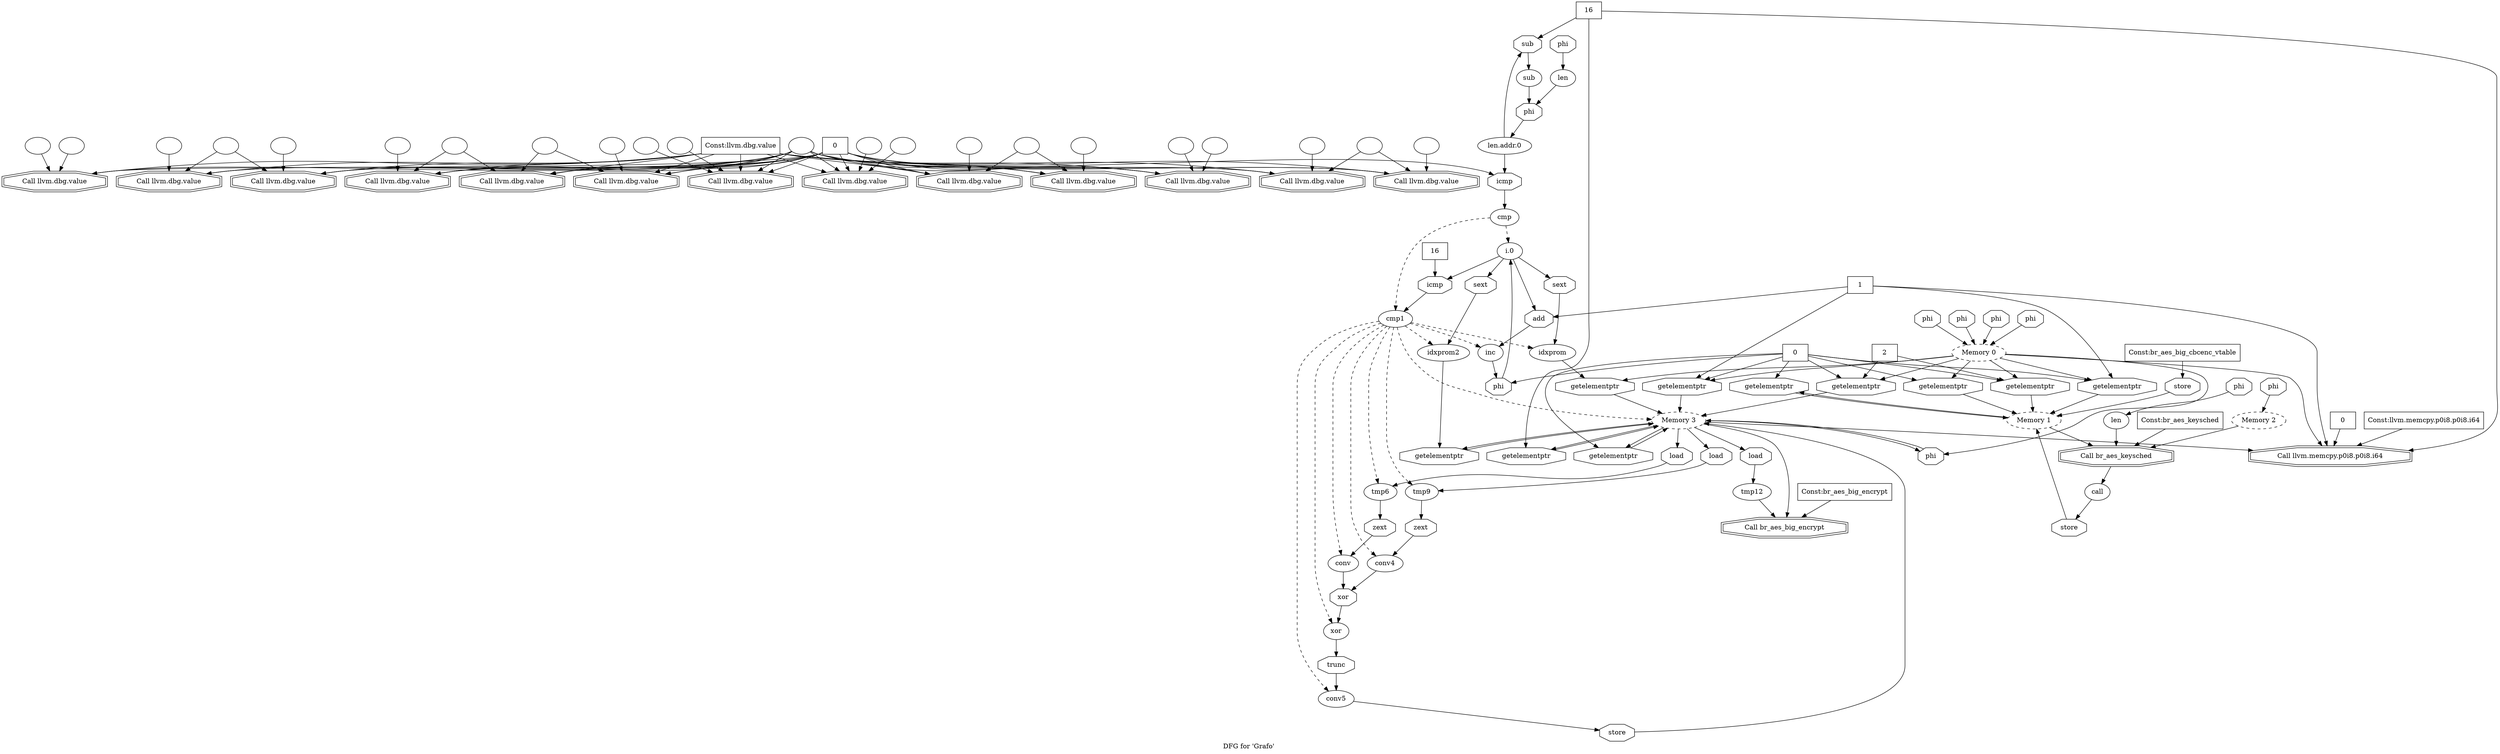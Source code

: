 digraph "DFG for 'Grafo'  "{
label="DFG for 'Grafo' ";
node_0[shape=doubleoctagon,style=solid,label="Call llvm.dbg.value"]
node_5[shape=box,style=solid,label="Const:llvm.dbg.value"]
"node_5"->"node_0"
node_6[shape=doubleoctagon,style=solid,label="Call llvm.dbg.value"]
"node_5"->"node_6"
node_9[shape=doubleoctagon,style=solid,label="Call llvm.dbg.value"]
"node_5"->"node_9"
node_29[shape=doubleoctagon,style=solid,label="Call llvm.dbg.value"]
"node_5"->"node_29"
node_32[shape=doubleoctagon,style=solid,label="Call llvm.dbg.value"]
"node_5"->"node_32"
node_35[shape=doubleoctagon,style=solid,label="Call llvm.dbg.value"]
"node_5"->"node_35"
node_38[shape=doubleoctagon,style=solid,label="Call llvm.dbg.value"]
"node_5"->"node_38"
node_41[shape=doubleoctagon,style=solid,label="Call llvm.dbg.value"]
"node_5"->"node_41"
node_43[shape=doubleoctagon,style=solid,label="Call llvm.dbg.value"]
"node_5"->"node_43"
node_56[shape=doubleoctagon,style=solid,label="Call llvm.dbg.value"]
"node_5"->"node_56"
node_85[shape=doubleoctagon,style=solid,label="Call llvm.dbg.value"]
"node_5"->"node_85"
node_97[shape=doubleoctagon,style=solid,label="Call llvm.dbg.value"]
"node_5"->"node_97"
node_99[shape=doubleoctagon,style=solid,label="Call llvm.dbg.value"]
"node_5"->"node_99"
node_7[shape=ellipse,style=solid,label=""]
"node_7"->"node_6"
node_2[shape=box,style=solid,label="0"]
"node_2"->"node_0"
"node_2"->"node_6"
"node_2"->"node_9"
"node_2"->"node_29"
"node_2"->"node_32"
"node_2"->"node_35"
"node_2"->"node_38"
"node_2"->"node_41"
"node_2"->"node_43"
node_55[shape=octagon,style=solid,label="icmp"]
"node_2"->"node_55"
"node_2"->"node_56"
"node_2"->"node_85"
"node_2"->"node_97"
"node_2"->"node_99"
node_3[shape=ellipse,style=solid,label=""]
"node_3"->"node_0"
node_4[shape=ellipse,style=solid,label=""]
"node_4"->"node_0"
"node_4"->"node_6"
"node_4"->"node_9"
"node_4"->"node_29"
"node_4"->"node_32"
"node_4"->"node_35"
"node_4"->"node_38"
"node_4"->"node_41"
"node_4"->"node_43"
"node_4"->"node_56"
"node_4"->"node_85"
"node_4"->"node_97"
"node_4"->"node_99"
node_1[shape=ellipse,style=solid,label=""]
"node_1"->"node_0"
node_94[shape=doubleoctagon,style=solid,label="Call llvm.memcpy.p0i8.p0i8.i64"]
node_8[shape=ellipse,style=solid,label=""]
"node_8"->"node_6"
node_10[shape=ellipse,style=solid,label=""]
"node_10"->"node_9"
node_11[shape=ellipse,style=solid,label=""]
"node_11"->"node_9"
node_12[shape=ellipse,style=dashed,label="Memory 1"]
node_20[shape=octagon,style=solid,label="getelementptr"]
"node_12"->"node_20"
node_22[shape=doubleoctagon,style=solid,label="Call br_aes_keysched"]
"node_12"->"node_22"
node_13[shape=octagon,style=solid,label="getelementptr"]
"node_13"->"node_12"
node_14[shape=ellipse,style=dashed,label="Memory 0"]
"node_14"->"node_94"
"node_14"->"node_13"
node_18[shape=octagon,style=solid,label="getelementptr"]
"node_14"->"node_18"
node_26[shape=octagon,style=solid,label="getelementptr"]
"node_14"->"node_26"
node_52[shape=octagon,style=solid,label="phi"]
"node_14"->"node_52"
node_68[shape=octagon,style=solid,label="getelementptr"]
"node_14"->"node_68"
node_87[shape=octagon,style=solid,label="getelementptr"]
"node_14"->"node_87"
node_90[shape=octagon,style=solid,label="getelementptr"]
"node_14"->"node_90"
node_15[shape=box,style=solid,label="0"]
"node_15"->"node_13"
"node_15"->"node_18"
"node_15"->"node_20"
"node_15"->"node_26"
node_60[shape=octagon,style=solid,label="phi"]
"node_15"->"node_60"
"node_15"->"node_87"
"node_15"->"node_90"
node_91[shape=octagon,style=solid,label="getelementptr"]
"node_15"->"node_91"
node_16[shape=octagon,style=solid,label="store"]
"node_16"->"node_12"
node_17[shape=box,style=solid,label="Const:br_aes_big_cbcenc_vtable"]
"node_17"->"node_16"
"node_18"->"node_12"
node_19[shape=box,style=solid,label="1"]
"node_19"->"node_94"
"node_19"->"node_18"
node_62[shape=octagon,style=solid,label="add"]
"node_19"->"node_62"
"node_19"->"node_90"
"node_20"->"node_12"
node_21[shape=ellipse,style=solid,label="call"]
node_28[shape=octagon,style=solid,label="store"]
"node_21"->"node_28"
"node_22"->"node_21"
node_23[shape=ellipse,style=dashed,label="Memory 2"]
"node_23"->"node_22"
node_24[shape=ellipse,style=solid,label="len"]
"node_24"->"node_22"
node_25[shape=box,style=solid,label="Const:br_aes_keysched"]
"node_25"->"node_22"
"node_26"->"node_12"
node_27[shape=box,style=solid,label="2"]
"node_27"->"node_26"
"node_27"->"node_87"
"node_28"->"node_12"
node_30[shape=ellipse,style=solid,label=""]
"node_30"->"node_29"
node_31[shape=ellipse,style=solid,label=""]
"node_31"->"node_29"
node_33[shape=ellipse,style=solid,label=""]
"node_33"->"node_32"
"node_33"->"node_41"
node_34[shape=ellipse,style=solid,label=""]
"node_34"->"node_32"
node_36[shape=ellipse,style=solid,label=""]
"node_36"->"node_35"
"node_36"->"node_43"
node_37[shape=ellipse,style=solid,label=""]
"node_37"->"node_35"
node_39[shape=ellipse,style=solid,label=""]
"node_39"->"node_38"
node_40[shape=ellipse,style=solid,label=""]
"node_40"->"node_38"
"node_40"->"node_99"
node_42[shape=ellipse,style=solid,label=""]
"node_42"->"node_41"
node_44[shape=ellipse,style=solid,label=""]
"node_44"->"node_43"
"node_44"->"node_97"
node_45[shape=ellipse,style=solid,label="len.addr.0"]
node_49[shape=octagon,style=solid,label="sub"]
"node_45"->"node_49"
"node_45"->"node_55"
node_46[shape=octagon,style=solid,label="phi"]
"node_46"->"node_45"
node_47[shape=ellipse,style=solid,label="len"]
"node_47"->"node_46"
node_48[shape=ellipse,style=solid,label="sub"]
"node_48"->"node_46"
"node_49"->"node_48"
node_50[shape=box,style=solid,label="16"]
"node_50"->"node_94"
"node_50"->"node_49"
node_53[shape=octagon,style=solid,label="getelementptr"]
"node_50"->"node_53"
node_51[shape=ellipse,style=dashed,label="Memory 3"]
"node_51"->"node_94"
"node_51"->"node_52"
"node_51"->"node_53"
node_70[shape=octagon,style=solid,label="load"]
"node_51"->"node_70"
node_75[shape=octagon,style=solid,label="getelementptr"]
"node_51"->"node_75"
node_77[shape=octagon,style=solid,label="load"]
"node_51"->"node_77"
node_89[shape=octagon,style=solid,label="load"]
"node_51"->"node_89"
"node_51"->"node_91"
node_92[shape=doubleoctagon,style=solid,label="Call br_aes_big_encrypt"]
"node_51"->"node_92"
"node_52"->"node_51"
"node_53"->"node_51"
node_54[shape=ellipse,style=solid,label="cmp"]
node_59[shape=ellipse,style=solid,label="i.0"]
"node_54"->"node_59" [style=dashed]
node_63[shape=ellipse,style=solid,label="cmp1"]
"node_54"->"node_63" [style=dashed]
"node_55"->"node_54"
node_57[shape=ellipse,style=solid,label=""]
"node_57"->"node_56"
node_58[shape=ellipse,style=solid,label=""]
"node_58"->"node_56"
"node_58"->"node_85"
"node_59"->"node_62"
node_64[shape=octagon,style=solid,label="icmp"]
"node_59"->"node_64"
node_67[shape=octagon,style=solid,label="sext"]
"node_59"->"node_67"
node_74[shape=octagon,style=solid,label="sext"]
"node_59"->"node_74"
"node_60"->"node_59"
node_61[shape=ellipse,style=solid,label="inc"]
"node_61"->"node_60"
"node_62"->"node_61"
"node_63"->"node_51" [style=dashed]
"node_63"->"node_61" [style=dashed]
node_66[shape=ellipse,style=solid,label="idxprom"]
"node_63"->"node_66" [style=dashed]
node_69[shape=ellipse,style=solid,label="tmp6"]
"node_63"->"node_69" [style=dashed]
node_71[shape=ellipse,style=solid,label="conv"]
"node_63"->"node_71" [style=dashed]
node_73[shape=ellipse,style=solid,label="idxprom2"]
"node_63"->"node_73" [style=dashed]
node_76[shape=ellipse,style=solid,label="tmp9"]
"node_63"->"node_76" [style=dashed]
node_78[shape=ellipse,style=solid,label="conv4"]
"node_63"->"node_78" [style=dashed]
node_80[shape=ellipse,style=solid,label="xor"]
"node_63"->"node_80" [style=dashed]
node_82[shape=ellipse,style=solid,label="conv5"]
"node_63"->"node_82" [style=dashed]
"node_64"->"node_63"
node_65[shape=box,style=solid,label="16"]
"node_65"->"node_64"
"node_66"->"node_68"
"node_67"->"node_66"
"node_68"->"node_51"
node_72[shape=octagon,style=solid,label="zext"]
"node_69"->"node_72"
"node_70"->"node_69"
node_81[shape=octagon,style=solid,label="xor"]
"node_71"->"node_81"
"node_72"->"node_71"
"node_73"->"node_75"
"node_74"->"node_73"
"node_75"->"node_51"
node_79[shape=octagon,style=solid,label="zext"]
"node_76"->"node_79"
"node_77"->"node_76"
"node_78"->"node_81"
"node_79"->"node_78"
node_83[shape=octagon,style=solid,label="trunc"]
"node_80"->"node_83"
"node_81"->"node_80"
node_84[shape=octagon,style=solid,label="store"]
"node_82"->"node_84"
"node_83"->"node_82"
"node_84"->"node_51"
node_86[shape=ellipse,style=solid,label=""]
"node_86"->"node_85"
"node_87"->"node_51"
node_88[shape=ellipse,style=solid,label="tmp12"]
"node_88"->"node_92"
"node_89"->"node_88"
"node_90"->"node_51"
"node_91"->"node_51"
node_93[shape=box,style=solid,label="Const:br_aes_big_encrypt"]
"node_93"->"node_92"
node_95[shape=box,style=solid,label="0"]
"node_95"->"node_94"
node_96[shape=box,style=solid,label="Const:llvm.memcpy.p0i8.p0i8.i64"]
"node_96"->"node_94"
node_98[shape=ellipse,style=solid,label=""]
"node_98"->"node_97"
node_100[shape=ellipse,style=solid,label=""]
"node_100"->"node_99"
node_101[shape=octagon,style=solid,label="phi"]
"node_101"->"node_14"
node_102[shape=octagon,style=solid,label="phi"]
"node_102"->"node_23"
node_103[shape=octagon,style=solid,label="phi"]
"node_103"->"node_24"
node_104[shape=octagon,style=solid,label="phi"]
"node_104"->"node_14"
node_105[shape=octagon,style=solid,label="phi"]
"node_105"->"node_14"
node_106[shape=octagon,style=solid,label="phi"]
"node_106"->"node_14"
node_107[shape=octagon,style=solid,label="phi"]
"node_107"->"node_47"
}

